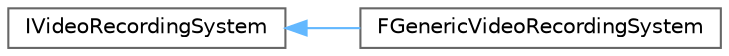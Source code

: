 digraph "Graphical Class Hierarchy"
{
 // INTERACTIVE_SVG=YES
 // LATEX_PDF_SIZE
  bgcolor="transparent";
  edge [fontname=Helvetica,fontsize=10,labelfontname=Helvetica,labelfontsize=10];
  node [fontname=Helvetica,fontsize=10,shape=box,height=0.2,width=0.4];
  rankdir="LR";
  Node0 [id="Node000000",label="IVideoRecordingSystem",height=0.2,width=0.4,color="grey40", fillcolor="white", style="filled",URL="$dd/d0c/classIVideoRecordingSystem.html",tooltip="Interface for platform video recording functionality."];
  Node0 -> Node1 [id="edge5651_Node000000_Node000001",dir="back",color="steelblue1",style="solid",tooltip=" "];
  Node1 [id="Node000001",label="FGenericVideoRecordingSystem",height=0.2,width=0.4,color="grey40", fillcolor="white", style="filled",URL="$d8/d2d/classFGenericVideoRecordingSystem.html",tooltip="A generic implementation of the video recording system, that doesn't support recording."];
}
